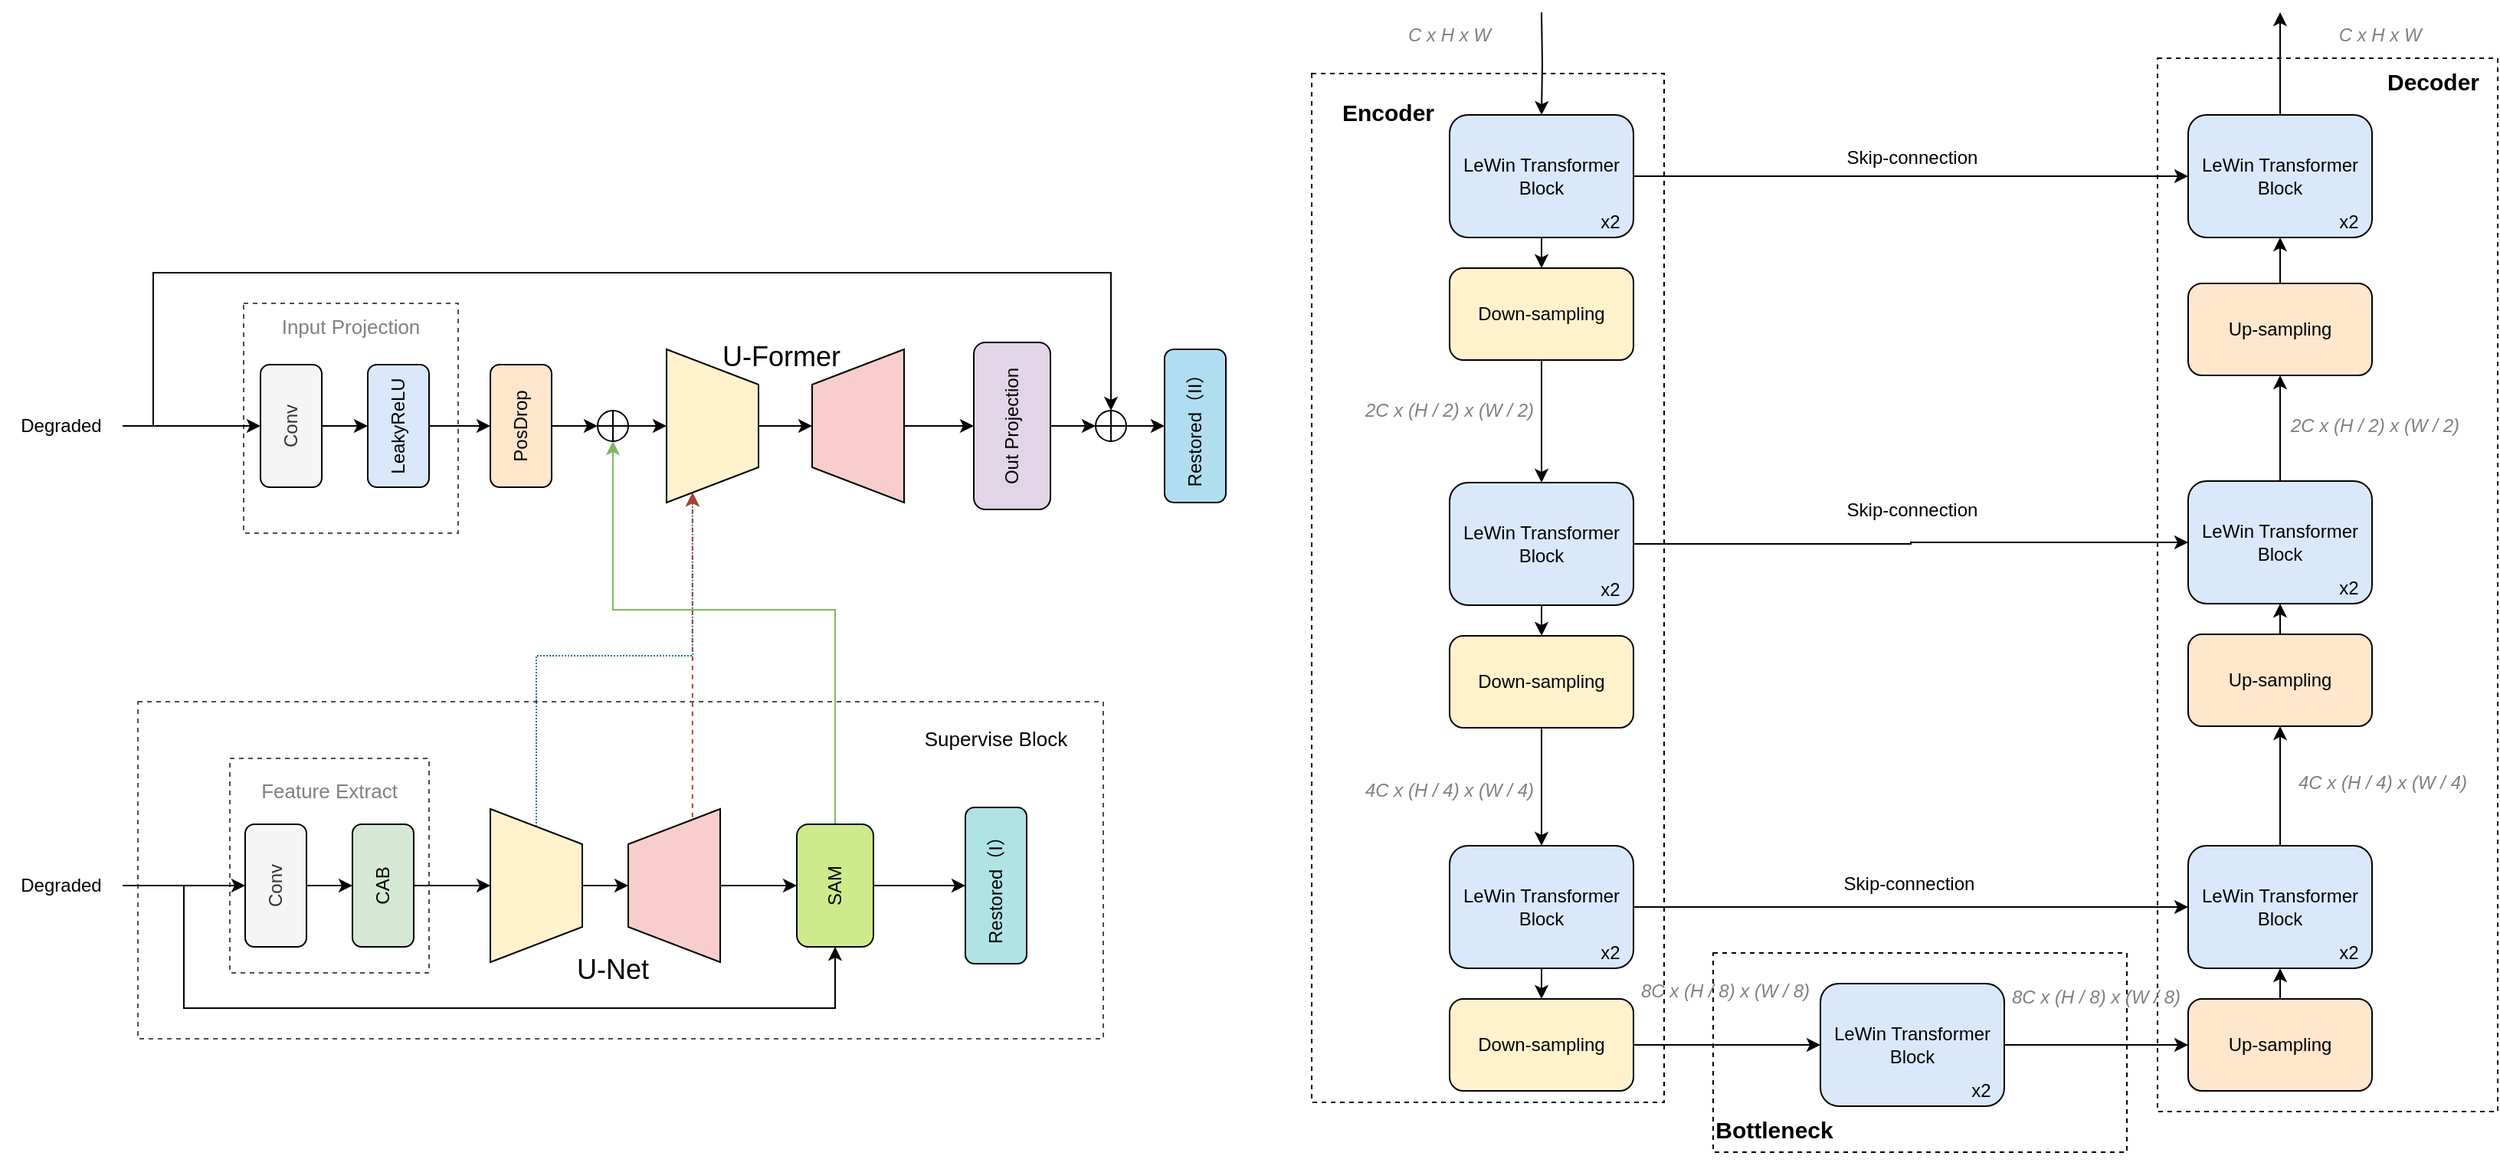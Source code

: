 <mxfile version="15.7.0" type="github">
  <diagram id="vylxja2e9uUPIjIBVGeI" name="第 1 页">
    <mxGraphModel dx="1483" dy="781" grid="1" gridSize="10" guides="1" tooltips="1" connect="1" arrows="1" fold="1" page="1" pageScale="1" pageWidth="827" pageHeight="1169" math="0" shadow="0">
      <root>
        <mxCell id="0" />
        <mxCell id="1" parent="0" />
        <mxCell id="cKF6XrIwRZo3c_A1Ql75-46" value="" style="rounded=0;whiteSpace=wrap;html=1;shadow=0;glass=0;labelBackgroundColor=none;sketch=0;fontColor=default;strokeColor=default;fillColor=none;dashed=1;" vertex="1" parent="1">
          <mxGeometry x="876" y="430" width="230" height="671.5" as="geometry" />
        </mxCell>
        <mxCell id="cKF6XrIwRZo3c_A1Ql75-1" value="&lt;pre style=&quot;background-color: rgb(255 , 255 , 255) ; font-family: &amp;quot;jetbrains mono&amp;quot; , monospace ; font-size: 10px&quot;&gt;&lt;br&gt;&lt;/pre&gt;" style="rounded=0;whiteSpace=wrap;html=1;verticalAlign=top;fillColor=none;align=left;dashed=1;strokeColor=#4D4D4D;fontColor=default;" vertex="1" parent="1">
          <mxGeometry x="110" y="840" width="630" height="220" as="geometry" />
        </mxCell>
        <mxCell id="cKF6XrIwRZo3c_A1Ql75-2" value="&lt;pre style=&quot;background-color: rgb(255 , 255 , 255) ; font-family: &amp;quot;jetbrains mono&amp;quot; , monospace ; font-size: 10px&quot;&gt;&lt;br&gt;&lt;/pre&gt;" style="rounded=0;whiteSpace=wrap;html=1;verticalAlign=top;fillColor=none;align=center;dashed=1;strokeColor=#4D4D4D;fontColor=default;" vertex="1" parent="1">
          <mxGeometry x="179" y="580" width="140" height="150" as="geometry" />
        </mxCell>
        <mxCell id="cKF6XrIwRZo3c_A1Ql75-3" value="&lt;pre style=&quot;background-color: rgb(255 , 255 , 255) ; font-family: &amp;quot;jetbrains mono&amp;quot; , monospace ; font-size: 10px&quot;&gt;&lt;br&gt;&lt;/pre&gt;" style="rounded=0;whiteSpace=wrap;html=1;verticalAlign=top;fillColor=none;align=center;dashed=1;strokeColor=#4D4D4D;fontColor=#666666;" vertex="1" parent="1">
          <mxGeometry x="170" y="877" width="130" height="140" as="geometry" />
        </mxCell>
        <mxCell id="cKF6XrIwRZo3c_A1Ql75-4" value="" style="edgeStyle=orthogonalEdgeStyle;rounded=0;orthogonalLoop=1;jettySize=auto;html=1;" edge="1" parent="1" source="cKF6XrIwRZo3c_A1Ql75-6" target="cKF6XrIwRZo3c_A1Ql75-8">
          <mxGeometry relative="1" as="geometry" />
        </mxCell>
        <mxCell id="cKF6XrIwRZo3c_A1Ql75-5" style="edgeStyle=orthogonalEdgeStyle;rounded=0;orthogonalLoop=1;jettySize=auto;html=1;entryX=0;entryY=0.5;entryDx=0;entryDy=0;labelBackgroundColor=default;fontSize=13;fontColor=default;strokeColor=default;exitX=1;exitY=0.5;exitDx=0;exitDy=0;" edge="1" parent="1" source="cKF6XrIwRZo3c_A1Ql75-6" target="cKF6XrIwRZo3c_A1Ql75-19">
          <mxGeometry relative="1" as="geometry">
            <Array as="points">
              <mxPoint x="140" y="960" />
              <mxPoint x="140" y="1040" />
              <mxPoint x="565" y="1040" />
            </Array>
            <mxPoint x="19" y="960" as="sourcePoint" />
          </mxGeometry>
        </mxCell>
        <mxCell id="cKF6XrIwRZo3c_A1Ql75-6" value="Degraded" style="rounded=0;whiteSpace=wrap;html=1;fillColor=none;strokeColor=none;fontColor=default;" vertex="1" parent="1">
          <mxGeometry x="20" y="940" width="80" height="40" as="geometry" />
        </mxCell>
        <mxCell id="cKF6XrIwRZo3c_A1Ql75-7" style="edgeStyle=orthogonalEdgeStyle;rounded=0;orthogonalLoop=1;jettySize=auto;html=1;exitX=0.5;exitY=1;exitDx=0;exitDy=0;entryX=0.5;entryY=0;entryDx=0;entryDy=0;" edge="1" parent="1" source="cKF6XrIwRZo3c_A1Ql75-8" target="cKF6XrIwRZo3c_A1Ql75-10">
          <mxGeometry relative="1" as="geometry" />
        </mxCell>
        <mxCell id="cKF6XrIwRZo3c_A1Ql75-8" value="Conv" style="rounded=1;whiteSpace=wrap;html=1;rotation=-90;verticalAlign=middle;fillColor=#f5f5f5;strokeColor=#000000;fontColor=#333333;" vertex="1" parent="1">
          <mxGeometry x="160" y="940" width="80" height="40" as="geometry" />
        </mxCell>
        <mxCell id="cKF6XrIwRZo3c_A1Ql75-9" style="edgeStyle=orthogonalEdgeStyle;rounded=0;orthogonalLoop=1;jettySize=auto;html=1;exitX=0.5;exitY=1;exitDx=0;exitDy=0;entryX=0.5;entryY=0;entryDx=0;entryDy=0;" edge="1" parent="1" source="cKF6XrIwRZo3c_A1Ql75-10" target="cKF6XrIwRZo3c_A1Ql75-13">
          <mxGeometry relative="1" as="geometry" />
        </mxCell>
        <mxCell id="cKF6XrIwRZo3c_A1Ql75-10" value="CAB" style="rounded=1;whiteSpace=wrap;html=1;rotation=-90;verticalAlign=middle;fillColor=#d5e8d4;strokeColor=#000000;fontColor=default;" vertex="1" parent="1">
          <mxGeometry x="230" y="940" width="80" height="40" as="geometry" />
        </mxCell>
        <mxCell id="cKF6XrIwRZo3c_A1Ql75-11" style="edgeStyle=orthogonalEdgeStyle;rounded=0;orthogonalLoop=1;jettySize=auto;html=1;exitX=1;exitY=0.5;exitDx=0;exitDy=0;fontColor=#FF170F;fillColor=#b1ddf0;strokeColor=#10739e;labelBackgroundColor=default;dashed=1;dashPattern=1 1;entryX=0;entryY=0.25;entryDx=0;entryDy=0;" edge="1" parent="1" source="cKF6XrIwRZo3c_A1Ql75-13" target="cKF6XrIwRZo3c_A1Ql75-24">
          <mxGeometry relative="1" as="geometry">
            <Array as="points">
              <mxPoint x="370" y="810" />
              <mxPoint x="472" y="810" />
            </Array>
            <mxPoint x="470" y="710" as="targetPoint" />
          </mxGeometry>
        </mxCell>
        <mxCell id="cKF6XrIwRZo3c_A1Ql75-12" style="edgeStyle=orthogonalEdgeStyle;rounded=0;orthogonalLoop=1;jettySize=auto;html=1;exitX=0.5;exitY=1;exitDx=0;exitDy=0;" edge="1" parent="1" source="cKF6XrIwRZo3c_A1Ql75-13" target="cKF6XrIwRZo3c_A1Ql75-16">
          <mxGeometry relative="1" as="geometry" />
        </mxCell>
        <mxCell id="cKF6XrIwRZo3c_A1Ql75-13" value="" style="verticalLabelPosition=middle;verticalAlign=middle;html=1;shape=trapezoid;perimeter=trapezoidPerimeter;whiteSpace=wrap;size=0.23;arcSize=10;flipV=1;labelPosition=center;align=center;rotation=-90;fillColor=#fff2cc;strokeColor=#000000;fontColor=default;" vertex="1" parent="1">
          <mxGeometry x="320" y="930" width="100" height="60" as="geometry" />
        </mxCell>
        <mxCell id="cKF6XrIwRZo3c_A1Ql75-14" value="" style="edgeStyle=orthogonalEdgeStyle;rounded=0;orthogonalLoop=1;jettySize=auto;html=1;" edge="1" parent="1" source="cKF6XrIwRZo3c_A1Ql75-16" target="cKF6XrIwRZo3c_A1Ql75-19">
          <mxGeometry relative="1" as="geometry" />
        </mxCell>
        <mxCell id="cKF6XrIwRZo3c_A1Ql75-15" style="edgeStyle=orthogonalEdgeStyle;rounded=0;orthogonalLoop=1;jettySize=auto;html=1;exitX=0;exitY=0.5;exitDx=0;exitDy=0;entryX=0;entryY=0.25;entryDx=0;entryDy=0;fontColor=#FF170F;fillColor=#fad9d5;strokeColor=#ae4132;labelBackgroundColor=default;dashed=1;" edge="1" parent="1" source="cKF6XrIwRZo3c_A1Ql75-16" target="cKF6XrIwRZo3c_A1Ql75-24">
          <mxGeometry relative="1" as="geometry">
            <mxPoint x="630" y="698.5" as="targetPoint" />
            <Array as="points">
              <mxPoint x="472" y="922" />
            </Array>
          </mxGeometry>
        </mxCell>
        <mxCell id="cKF6XrIwRZo3c_A1Ql75-16" value="" style="verticalLabelPosition=middle;verticalAlign=middle;html=1;shape=trapezoid;perimeter=trapezoidPerimeter;whiteSpace=wrap;size=0.23;arcSize=10;flipV=1;labelPosition=center;align=center;rotation=90;fillColor=#f8cecc;strokeColor=#000000;fontColor=default;" vertex="1" parent="1">
          <mxGeometry x="410" y="930" width="100" height="60" as="geometry" />
        </mxCell>
        <mxCell id="cKF6XrIwRZo3c_A1Ql75-17" value="" style="edgeStyle=orthogonalEdgeStyle;rounded=0;orthogonalLoop=1;jettySize=auto;html=1;" edge="1" parent="1" source="cKF6XrIwRZo3c_A1Ql75-19" target="cKF6XrIwRZo3c_A1Ql75-20">
          <mxGeometry relative="1" as="geometry" />
        </mxCell>
        <mxCell id="cKF6XrIwRZo3c_A1Ql75-18" style="edgeStyle=orthogonalEdgeStyle;rounded=0;orthogonalLoop=1;jettySize=auto;html=1;exitX=1;exitY=0.5;exitDx=0;exitDy=0;entryX=0.5;entryY=1;entryDx=0;entryDy=0;fontColor=#FF170F;fillColor=#d5e8d4;strokeColor=#82b366;gradientColor=#97d077;" edge="1" parent="1" source="cKF6XrIwRZo3c_A1Ql75-19" target="cKF6XrIwRZo3c_A1Ql75-39">
          <mxGeometry relative="1" as="geometry">
            <Array as="points">
              <mxPoint x="565" y="780" />
              <mxPoint x="420" y="780" />
            </Array>
            <mxPoint x="480" y="670" as="targetPoint" />
          </mxGeometry>
        </mxCell>
        <mxCell id="cKF6XrIwRZo3c_A1Ql75-19" value="SAM" style="rounded=1;whiteSpace=wrap;html=1;rotation=-90;verticalAlign=middle;fillColor=#cdeb8b;strokeColor=#000000;fontColor=default;" vertex="1" parent="1">
          <mxGeometry x="525" y="935" width="80" height="50" as="geometry" />
        </mxCell>
        <mxCell id="cKF6XrIwRZo3c_A1Ql75-20" value="Restored（I）" style="rounded=1;whiteSpace=wrap;html=1;rotation=-90;verticalAlign=middle;fillColor=#b0e3e6;strokeColor=#000000;fontColor=default;" vertex="1" parent="1">
          <mxGeometry x="619" y="940" width="102" height="40" as="geometry" />
        </mxCell>
        <mxCell id="cKF6XrIwRZo3c_A1Ql75-21" value="&lt;h2&gt;&lt;span style=&quot;font-weight: normal&quot;&gt;U-Net&lt;/span&gt;&lt;/h2&gt;" style="text;html=1;strokeColor=none;fillColor=none;align=center;verticalAlign=middle;whiteSpace=wrap;rounded=0;fontColor=default;" vertex="1" parent="1">
          <mxGeometry x="370" y="1000" width="100" height="30" as="geometry" />
        </mxCell>
        <mxCell id="cKF6XrIwRZo3c_A1Ql75-22" value="&lt;h3&gt;&lt;font color=&quot;#808080&quot; style=&quot;font-weight: normal ; font-size: 13px&quot;&gt;Feature Extract&lt;/font&gt;&lt;/h3&gt;" style="text;html=1;strokeColor=none;fillColor=none;align=center;verticalAlign=middle;whiteSpace=wrap;rounded=0;fontColor=#FF170F;" vertex="1" parent="1">
          <mxGeometry x="170" y="888" width="130" height="20" as="geometry" />
        </mxCell>
        <mxCell id="cKF6XrIwRZo3c_A1Ql75-23" value="" style="edgeStyle=orthogonalEdgeStyle;rounded=0;orthogonalLoop=1;jettySize=auto;html=1;fontColor=#FF170F;" edge="1" parent="1" source="cKF6XrIwRZo3c_A1Ql75-24" target="cKF6XrIwRZo3c_A1Ql75-26">
          <mxGeometry relative="1" as="geometry" />
        </mxCell>
        <mxCell id="cKF6XrIwRZo3c_A1Ql75-24" value="" style="verticalLabelPosition=middle;verticalAlign=middle;html=1;shape=trapezoid;perimeter=trapezoidPerimeter;whiteSpace=wrap;size=0.23;arcSize=10;flipV=1;labelPosition=center;align=center;rotation=-90;fillColor=#fff2cc;strokeColor=#000000;fontColor=default;" vertex="1" parent="1">
          <mxGeometry x="435" y="630" width="100" height="60" as="geometry" />
        </mxCell>
        <mxCell id="cKF6XrIwRZo3c_A1Ql75-25" value="" style="edgeStyle=orthogonalEdgeStyle;rounded=0;orthogonalLoop=1;jettySize=auto;html=1;fontColor=#FF170F;" edge="1" parent="1" source="cKF6XrIwRZo3c_A1Ql75-26" target="cKF6XrIwRZo3c_A1Ql75-42">
          <mxGeometry relative="1" as="geometry" />
        </mxCell>
        <mxCell id="cKF6XrIwRZo3c_A1Ql75-26" value="" style="verticalLabelPosition=middle;verticalAlign=middle;html=1;shape=trapezoid;perimeter=trapezoidPerimeter;whiteSpace=wrap;size=0.23;arcSize=10;flipV=1;labelPosition=center;align=center;rotation=90;fillColor=#f8cecc;strokeColor=#000000;fontColor=default;" vertex="1" parent="1">
          <mxGeometry x="530" y="630" width="100" height="60" as="geometry" />
        </mxCell>
        <mxCell id="cKF6XrIwRZo3c_A1Ql75-27" value="&lt;h2&gt;&lt;span style=&quot;font-weight: normal&quot;&gt;U-Former&lt;/span&gt;&lt;/h2&gt;" style="text;html=1;strokeColor=none;fillColor=none;align=center;verticalAlign=middle;whiteSpace=wrap;rounded=0;fontColor=default;" vertex="1" parent="1">
          <mxGeometry x="480" y="600" width="100" height="30" as="geometry" />
        </mxCell>
        <mxCell id="cKF6XrIwRZo3c_A1Ql75-28" value="" style="edgeStyle=orthogonalEdgeStyle;rounded=0;orthogonalLoop=1;jettySize=auto;html=1;fontColor=#FF170F;strokeColor=default;labelBackgroundColor=default;" edge="1" parent="1" source="cKF6XrIwRZo3c_A1Ql75-30" target="cKF6XrIwRZo3c_A1Ql75-32">
          <mxGeometry relative="1" as="geometry" />
        </mxCell>
        <mxCell id="cKF6XrIwRZo3c_A1Ql75-29" style="edgeStyle=orthogonalEdgeStyle;rounded=0;orthogonalLoop=1;jettySize=auto;html=1;entryX=0.5;entryY=0;entryDx=0;entryDy=0;labelBackgroundColor=default;fontSize=13;fontColor=default;strokeColor=default;exitX=1;exitY=0.5;exitDx=0;exitDy=0;" edge="1" parent="1" source="cKF6XrIwRZo3c_A1Ql75-30" target="cKF6XrIwRZo3c_A1Ql75-44">
          <mxGeometry relative="1" as="geometry">
            <mxPoint x="80" y="660" as="sourcePoint" />
            <Array as="points">
              <mxPoint x="120" y="660" />
              <mxPoint x="120" y="560" />
              <mxPoint x="745" y="560" />
            </Array>
            <mxPoint x="780" y="650" as="targetPoint" />
          </mxGeometry>
        </mxCell>
        <mxCell id="cKF6XrIwRZo3c_A1Ql75-30" value="Degraded" style="rounded=0;whiteSpace=wrap;html=1;fillColor=none;strokeColor=none;fontColor=default;" vertex="1" parent="1">
          <mxGeometry x="20" y="640" width="80" height="40" as="geometry" />
        </mxCell>
        <mxCell id="cKF6XrIwRZo3c_A1Ql75-31" style="edgeStyle=orthogonalEdgeStyle;rounded=0;orthogonalLoop=1;jettySize=auto;html=1;exitX=0.5;exitY=1;exitDx=0;exitDy=0;entryX=0.5;entryY=0;entryDx=0;entryDy=0;" edge="1" parent="1" source="cKF6XrIwRZo3c_A1Ql75-32" target="cKF6XrIwRZo3c_A1Ql75-34">
          <mxGeometry relative="1" as="geometry" />
        </mxCell>
        <mxCell id="cKF6XrIwRZo3c_A1Ql75-32" value="Conv" style="rounded=1;whiteSpace=wrap;html=1;rotation=-90;verticalAlign=middle;fillColor=#f5f5f5;strokeColor=#000000;fontColor=#333333;" vertex="1" parent="1">
          <mxGeometry x="170" y="640" width="80" height="40" as="geometry" />
        </mxCell>
        <mxCell id="cKF6XrIwRZo3c_A1Ql75-33" style="edgeStyle=orthogonalEdgeStyle;rounded=0;orthogonalLoop=1;jettySize=auto;html=1;exitX=0.5;exitY=1;exitDx=0;exitDy=0;entryX=0.5;entryY=0;entryDx=0;entryDy=0;fontColor=#FF170F;" edge="1" parent="1" source="cKF6XrIwRZo3c_A1Ql75-34" target="cKF6XrIwRZo3c_A1Ql75-36">
          <mxGeometry relative="1" as="geometry" />
        </mxCell>
        <mxCell id="cKF6XrIwRZo3c_A1Ql75-34" value="LeakyReLU" style="rounded=1;whiteSpace=wrap;html=1;rotation=-90;verticalAlign=middle;fillColor=#dae8fc;strokeColor=#000000;fontColor=default;" vertex="1" parent="1">
          <mxGeometry x="240" y="640" width="80" height="40" as="geometry" />
        </mxCell>
        <mxCell id="cKF6XrIwRZo3c_A1Ql75-35" value="" style="edgeStyle=orthogonalEdgeStyle;rounded=0;orthogonalLoop=1;jettySize=auto;html=1;fontColor=#FF170F;entryX=0;entryY=0.5;entryDx=0;entryDy=0;" edge="1" parent="1" source="cKF6XrIwRZo3c_A1Ql75-36" target="cKF6XrIwRZo3c_A1Ql75-39">
          <mxGeometry relative="1" as="geometry">
            <mxPoint x="400" y="660" as="targetPoint" />
          </mxGeometry>
        </mxCell>
        <mxCell id="cKF6XrIwRZo3c_A1Ql75-36" value="PosDrop" style="rounded=1;whiteSpace=wrap;html=1;rotation=-90;verticalAlign=middle;fillColor=#ffe6cc;strokeColor=#000000;fontColor=default;" vertex="1" parent="1">
          <mxGeometry x="320" y="640" width="80" height="40" as="geometry" />
        </mxCell>
        <mxCell id="cKF6XrIwRZo3c_A1Ql75-37" value="&lt;h3&gt;&lt;span style=&quot;font-weight: normal&quot;&gt;&lt;font color=&quot;#808080&quot; style=&quot;font-size: 13px&quot;&gt;Input Projection&lt;/font&gt;&lt;/span&gt;&lt;/h3&gt;" style="text;html=1;strokeColor=none;fillColor=none;align=center;verticalAlign=middle;whiteSpace=wrap;rounded=0;fontColor=#FF170F;" vertex="1" parent="1">
          <mxGeometry x="184" y="585" width="130" height="20" as="geometry" />
        </mxCell>
        <mxCell id="cKF6XrIwRZo3c_A1Ql75-38" value="" style="edgeStyle=orthogonalEdgeStyle;rounded=0;orthogonalLoop=1;jettySize=auto;html=1;fontColor=#FF170F;" edge="1" parent="1" source="cKF6XrIwRZo3c_A1Ql75-39" target="cKF6XrIwRZo3c_A1Ql75-24">
          <mxGeometry relative="1" as="geometry" />
        </mxCell>
        <mxCell id="cKF6XrIwRZo3c_A1Ql75-39" value="" style="shape=orEllipse;perimeter=ellipsePerimeter;whiteSpace=wrap;html=1;backgroundOutline=1;fontColor=#FF170F;strokeColor=#000000;align=center;verticalAlign=top;fillColor=default;" vertex="1" parent="1">
          <mxGeometry x="410" y="650" width="20" height="20" as="geometry" />
        </mxCell>
        <mxCell id="cKF6XrIwRZo3c_A1Ql75-40" value="Restored（II）" style="rounded=1;whiteSpace=wrap;html=1;rotation=-90;verticalAlign=middle;fillColor=#b1ddf0;strokeColor=default;fontColor=default;labelBackgroundColor=none;" vertex="1" parent="1">
          <mxGeometry x="750" y="640" width="100" height="40" as="geometry" />
        </mxCell>
        <mxCell id="cKF6XrIwRZo3c_A1Ql75-41" style="edgeStyle=orthogonalEdgeStyle;rounded=0;orthogonalLoop=1;jettySize=auto;html=1;exitX=0.5;exitY=1;exitDx=0;exitDy=0;entryX=0;entryY=0.5;entryDx=0;entryDy=0;labelBackgroundColor=default;fontSize=13;fontColor=default;strokeColor=default;" edge="1" parent="1" source="cKF6XrIwRZo3c_A1Ql75-42" target="cKF6XrIwRZo3c_A1Ql75-44">
          <mxGeometry relative="1" as="geometry" />
        </mxCell>
        <mxCell id="cKF6XrIwRZo3c_A1Ql75-42" value="Out Projection" style="rounded=1;whiteSpace=wrap;html=1;rotation=-90;verticalAlign=middle;fillColor=#e1d5e7;strokeColor=#000000;fontColor=default;" vertex="1" parent="1">
          <mxGeometry x="626" y="635" width="109" height="50" as="geometry" />
        </mxCell>
        <mxCell id="cKF6XrIwRZo3c_A1Ql75-43" style="edgeStyle=orthogonalEdgeStyle;rounded=0;orthogonalLoop=1;jettySize=auto;html=1;exitX=1;exitY=0.5;exitDx=0;exitDy=0;labelBackgroundColor=default;fontSize=13;fontColor=default;strokeColor=default;" edge="1" parent="1" source="cKF6XrIwRZo3c_A1Ql75-44" target="cKF6XrIwRZo3c_A1Ql75-40">
          <mxGeometry relative="1" as="geometry" />
        </mxCell>
        <mxCell id="cKF6XrIwRZo3c_A1Ql75-44" value="" style="shape=orEllipse;perimeter=ellipsePerimeter;whiteSpace=wrap;html=1;backgroundOutline=1;fontColor=default;strokeColor=default;align=center;verticalAlign=top;fillColor=default;labelBackgroundColor=default;" vertex="1" parent="1">
          <mxGeometry x="735" y="650" width="20" height="20" as="geometry" />
        </mxCell>
        <mxCell id="cKF6XrIwRZo3c_A1Ql75-45" value="Supervise Block" style="text;html=1;strokeColor=none;fillColor=none;align=center;verticalAlign=middle;whiteSpace=wrap;rounded=0;labelBackgroundColor=none;fontSize=13;fontColor=default;" vertex="1" parent="1">
          <mxGeometry x="610" y="853" width="120" height="22" as="geometry" />
        </mxCell>
        <mxCell id="cKF6XrIwRZo3c_A1Ql75-47" value="" style="rounded=0;whiteSpace=wrap;html=1;shadow=0;glass=0;labelBackgroundColor=none;sketch=0;fontColor=default;strokeColor=default;fillColor=none;dashed=1;" vertex="1" parent="1">
          <mxGeometry x="1138" y="1004" width="270" height="130" as="geometry" />
        </mxCell>
        <mxCell id="cKF6XrIwRZo3c_A1Ql75-48" value="" style="rounded=0;whiteSpace=wrap;html=1;shadow=0;glass=0;labelBackgroundColor=none;sketch=0;fontColor=default;strokeColor=default;fillColor=none;dashed=1;" vertex="1" parent="1">
          <mxGeometry x="1428" y="420" width="222" height="687.5" as="geometry" />
        </mxCell>
        <mxCell id="cKF6XrIwRZo3c_A1Ql75-49" value="" style="edgeStyle=orthogonalEdgeStyle;rounded=0;orthogonalLoop=1;jettySize=auto;html=1;fontColor=default;strokeColor=default;labelBackgroundColor=default;" edge="1" parent="1" target="cKF6XrIwRZo3c_A1Ql75-52">
          <mxGeometry relative="1" as="geometry">
            <mxPoint x="1026" y="390" as="sourcePoint" />
          </mxGeometry>
        </mxCell>
        <mxCell id="cKF6XrIwRZo3c_A1Ql75-50" style="edgeStyle=orthogonalEdgeStyle;rounded=0;orthogonalLoop=1;jettySize=auto;html=1;exitX=0.5;exitY=1;exitDx=0;exitDy=0;entryX=0.5;entryY=0;entryDx=0;entryDy=0;labelBackgroundColor=default;fontColor=default;strokeColor=default;" edge="1" parent="1" source="cKF6XrIwRZo3c_A1Ql75-52" target="cKF6XrIwRZo3c_A1Ql75-63">
          <mxGeometry relative="1" as="geometry" />
        </mxCell>
        <mxCell id="cKF6XrIwRZo3c_A1Ql75-51" style="edgeStyle=orthogonalEdgeStyle;rounded=0;orthogonalLoop=1;jettySize=auto;html=1;exitX=1;exitY=0.5;exitDx=0;exitDy=0;labelBackgroundColor=default;fontColor=default;startArrow=none;startFill=0;endArrow=classic;endFill=1;strokeColor=default;" edge="1" parent="1" source="cKF6XrIwRZo3c_A1Ql75-52" target="cKF6XrIwRZo3c_A1Ql75-81">
          <mxGeometry relative="1" as="geometry" />
        </mxCell>
        <mxCell id="cKF6XrIwRZo3c_A1Ql75-52" value="LeWin Transformer Block" style="rounded=1;whiteSpace=wrap;html=1;fillColor=#dae8fc;strokeColor=#000000;shadow=0;glass=0;sketch=0;labelBackgroundColor=none;fontColor=default;" vertex="1" parent="1">
          <mxGeometry x="966" y="457" width="120" height="80" as="geometry" />
        </mxCell>
        <mxCell id="cKF6XrIwRZo3c_A1Ql75-53" value="x2" style="text;html=1;strokeColor=none;fillColor=none;align=center;verticalAlign=middle;whiteSpace=wrap;rounded=0;shadow=0;glass=0;sketch=0;fontColor=default;labelBackgroundColor=none;" vertex="1" parent="1">
          <mxGeometry x="1056" y="517" width="30" height="20" as="geometry" />
        </mxCell>
        <mxCell id="cKF6XrIwRZo3c_A1Ql75-54" style="edgeStyle=orthogonalEdgeStyle;rounded=0;orthogonalLoop=1;jettySize=auto;html=1;exitX=0.5;exitY=1;exitDx=0;exitDy=0;entryX=0.5;entryY=0;entryDx=0;entryDy=0;labelBackgroundColor=default;fontColor=default;strokeColor=default;" edge="1" parent="1" source="cKF6XrIwRZo3c_A1Ql75-56" target="cKF6XrIwRZo3c_A1Ql75-65">
          <mxGeometry relative="1" as="geometry" />
        </mxCell>
        <mxCell id="cKF6XrIwRZo3c_A1Ql75-55" style="edgeStyle=orthogonalEdgeStyle;rounded=0;orthogonalLoop=1;jettySize=auto;html=1;exitX=1;exitY=0.5;exitDx=0;exitDy=0;entryX=0;entryY=0.5;entryDx=0;entryDy=0;labelBackgroundColor=default;fontColor=default;startArrow=none;startFill=0;endArrow=classic;endFill=1;strokeColor=default;" edge="1" parent="1" source="cKF6XrIwRZo3c_A1Ql75-56" target="cKF6XrIwRZo3c_A1Ql75-78">
          <mxGeometry relative="1" as="geometry" />
        </mxCell>
        <mxCell id="cKF6XrIwRZo3c_A1Ql75-56" value="LeWin Transformer Block" style="rounded=1;whiteSpace=wrap;html=1;fillColor=#dae8fc;strokeColor=#000000;shadow=0;glass=0;sketch=0;labelBackgroundColor=none;fontColor=default;" vertex="1" parent="1">
          <mxGeometry x="966" y="697" width="120" height="80" as="geometry" />
        </mxCell>
        <mxCell id="cKF6XrIwRZo3c_A1Ql75-57" value="x2" style="text;html=1;strokeColor=none;fillColor=none;align=center;verticalAlign=middle;whiteSpace=wrap;rounded=0;shadow=0;glass=0;sketch=0;fontColor=default;labelBackgroundColor=none;" vertex="1" parent="1">
          <mxGeometry x="1056" y="757" width="30" height="20" as="geometry" />
        </mxCell>
        <mxCell id="cKF6XrIwRZo3c_A1Ql75-58" style="edgeStyle=orthogonalEdgeStyle;rounded=0;orthogonalLoop=1;jettySize=auto;html=1;exitX=0.5;exitY=1;exitDx=0;exitDy=0;entryX=0.5;entryY=0;entryDx=0;entryDy=0;labelBackgroundColor=default;fontColor=default;strokeColor=default;" edge="1" parent="1" source="cKF6XrIwRZo3c_A1Ql75-60" target="cKF6XrIwRZo3c_A1Ql75-67">
          <mxGeometry relative="1" as="geometry" />
        </mxCell>
        <mxCell id="cKF6XrIwRZo3c_A1Ql75-59" style="edgeStyle=orthogonalEdgeStyle;rounded=0;orthogonalLoop=1;jettySize=auto;html=1;exitX=1;exitY=0.5;exitDx=0;exitDy=0;entryX=0;entryY=0.5;entryDx=0;entryDy=0;labelBackgroundColor=default;fontColor=default;startArrow=none;startFill=0;endArrow=classic;endFill=1;strokeColor=default;" edge="1" parent="1" source="cKF6XrIwRZo3c_A1Ql75-60" target="cKF6XrIwRZo3c_A1Ql75-75">
          <mxGeometry relative="1" as="geometry" />
        </mxCell>
        <mxCell id="cKF6XrIwRZo3c_A1Ql75-60" value="LeWin Transformer Block" style="rounded=1;whiteSpace=wrap;html=1;fillColor=#dae8fc;strokeColor=default;shadow=0;glass=0;sketch=0;labelBackgroundColor=none;fontColor=default;" vertex="1" parent="1">
          <mxGeometry x="966" y="934" width="120" height="80" as="geometry" />
        </mxCell>
        <mxCell id="cKF6XrIwRZo3c_A1Ql75-61" value="x2" style="text;html=1;strokeColor=none;fillColor=none;align=center;verticalAlign=middle;whiteSpace=wrap;rounded=0;shadow=0;glass=0;sketch=0;fontColor=default;labelBackgroundColor=none;" vertex="1" parent="1">
          <mxGeometry x="1056" y="994" width="30" height="20" as="geometry" />
        </mxCell>
        <mxCell id="cKF6XrIwRZo3c_A1Ql75-62" style="edgeStyle=orthogonalEdgeStyle;rounded=0;orthogonalLoop=1;jettySize=auto;html=1;exitX=0.5;exitY=1;exitDx=0;exitDy=0;labelBackgroundColor=default;fontColor=default;strokeColor=default;" edge="1" parent="1" source="cKF6XrIwRZo3c_A1Ql75-63" target="cKF6XrIwRZo3c_A1Ql75-56">
          <mxGeometry relative="1" as="geometry" />
        </mxCell>
        <mxCell id="cKF6XrIwRZo3c_A1Ql75-63" value="Down-sampling" style="rounded=1;whiteSpace=wrap;html=1;shadow=0;glass=0;labelBackgroundColor=none;sketch=0;strokeColor=#000000;fillColor=#fff2cc;fontColor=default;" vertex="1" parent="1">
          <mxGeometry x="966" y="557" width="120" height="60" as="geometry" />
        </mxCell>
        <mxCell id="cKF6XrIwRZo3c_A1Ql75-64" style="edgeStyle=orthogonalEdgeStyle;rounded=0;orthogonalLoop=1;jettySize=auto;html=1;exitX=0.5;exitY=1;exitDx=0;exitDy=0;labelBackgroundColor=default;fontColor=default;strokeColor=default;" edge="1" parent="1" source="cKF6XrIwRZo3c_A1Ql75-65" target="cKF6XrIwRZo3c_A1Ql75-60">
          <mxGeometry relative="1" as="geometry" />
        </mxCell>
        <mxCell id="cKF6XrIwRZo3c_A1Ql75-65" value="Down-sampling" style="rounded=1;whiteSpace=wrap;html=1;shadow=0;glass=0;labelBackgroundColor=none;sketch=0;strokeColor=#000000;fillColor=#fff2cc;fontColor=default;" vertex="1" parent="1">
          <mxGeometry x="966" y="797" width="120" height="60" as="geometry" />
        </mxCell>
        <mxCell id="cKF6XrIwRZo3c_A1Ql75-66" style="edgeStyle=orthogonalEdgeStyle;rounded=0;orthogonalLoop=1;jettySize=auto;html=1;exitX=1;exitY=0.5;exitDx=0;exitDy=0;labelBackgroundColor=default;fontColor=default;startArrow=none;startFill=0;endArrow=classic;endFill=1;strokeColor=default;" edge="1" parent="1" source="cKF6XrIwRZo3c_A1Ql75-67" target="cKF6XrIwRZo3c_A1Ql75-70">
          <mxGeometry relative="1" as="geometry" />
        </mxCell>
        <mxCell id="cKF6XrIwRZo3c_A1Ql75-67" value="Down-sampling" style="rounded=1;whiteSpace=wrap;html=1;shadow=0;glass=0;labelBackgroundColor=none;sketch=0;strokeColor=#000000;fillColor=#fff2cc;fontColor=default;" vertex="1" parent="1">
          <mxGeometry x="966" y="1034" width="120" height="60" as="geometry" />
        </mxCell>
        <mxCell id="cKF6XrIwRZo3c_A1Ql75-68" value="&lt;i&gt;&lt;font&gt;C x H x W&lt;/font&gt;&lt;/i&gt;" style="text;html=1;strokeColor=none;fillColor=none;align=center;verticalAlign=middle;whiteSpace=wrap;rounded=0;shadow=0;glass=0;labelBackgroundColor=none;sketch=0;fontColor=#808080;" vertex="1" parent="1">
          <mxGeometry x="936" y="390" width="60" height="30" as="geometry" />
        </mxCell>
        <mxCell id="cKF6XrIwRZo3c_A1Ql75-69" style="edgeStyle=orthogonalEdgeStyle;rounded=0;orthogonalLoop=1;jettySize=auto;html=1;exitX=1;exitY=0.5;exitDx=0;exitDy=0;labelBackgroundColor=default;fontColor=default;startArrow=none;startFill=0;endArrow=classic;endFill=1;strokeColor=default;" edge="1" parent="1" source="cKF6XrIwRZo3c_A1Ql75-70" target="cKF6XrIwRZo3c_A1Ql75-73">
          <mxGeometry relative="1" as="geometry" />
        </mxCell>
        <mxCell id="cKF6XrIwRZo3c_A1Ql75-70" value="LeWin Transformer Block" style="rounded=1;whiteSpace=wrap;html=1;fillColor=#dae8fc;strokeColor=default;shadow=0;glass=0;sketch=0;labelBackgroundColor=none;fontColor=default;" vertex="1" parent="1">
          <mxGeometry x="1208" y="1024" width="120" height="80" as="geometry" />
        </mxCell>
        <mxCell id="cKF6XrIwRZo3c_A1Ql75-71" value="x2" style="text;html=1;strokeColor=none;fillColor=none;align=center;verticalAlign=middle;whiteSpace=wrap;rounded=0;shadow=0;glass=0;sketch=0;fontColor=default;labelBackgroundColor=none;" vertex="1" parent="1">
          <mxGeometry x="1298" y="1084" width="30" height="20" as="geometry" />
        </mxCell>
        <mxCell id="cKF6XrIwRZo3c_A1Ql75-72" style="edgeStyle=orthogonalEdgeStyle;rounded=0;orthogonalLoop=1;jettySize=auto;html=1;exitX=0.5;exitY=0;exitDx=0;exitDy=0;entryX=0.5;entryY=1;entryDx=0;entryDy=0;labelBackgroundColor=default;fontColor=default;startArrow=none;startFill=0;endArrow=classic;endFill=1;strokeColor=default;" edge="1" parent="1" source="cKF6XrIwRZo3c_A1Ql75-73" target="cKF6XrIwRZo3c_A1Ql75-75">
          <mxGeometry relative="1" as="geometry" />
        </mxCell>
        <mxCell id="cKF6XrIwRZo3c_A1Ql75-73" value="Up-sampling" style="rounded=1;whiteSpace=wrap;html=1;shadow=0;glass=0;labelBackgroundColor=none;sketch=0;strokeColor=#000000;fillColor=#ffe6cc;fontColor=default;" vertex="1" parent="1">
          <mxGeometry x="1448" y="1034" width="120" height="60" as="geometry" />
        </mxCell>
        <mxCell id="cKF6XrIwRZo3c_A1Ql75-74" style="edgeStyle=orthogonalEdgeStyle;rounded=0;orthogonalLoop=1;jettySize=auto;html=1;exitX=0.5;exitY=0;exitDx=0;exitDy=0;labelBackgroundColor=default;fontColor=default;startArrow=none;startFill=0;endArrow=classic;endFill=1;strokeColor=default;" edge="1" parent="1" source="cKF6XrIwRZo3c_A1Ql75-75" target="cKF6XrIwRZo3c_A1Ql75-84">
          <mxGeometry relative="1" as="geometry" />
        </mxCell>
        <mxCell id="cKF6XrIwRZo3c_A1Ql75-75" value="LeWin Transformer Block" style="rounded=1;whiteSpace=wrap;html=1;fillColor=#dae8fc;strokeColor=default;shadow=0;glass=0;sketch=0;labelBackgroundColor=none;fontColor=default;" vertex="1" parent="1">
          <mxGeometry x="1448" y="934" width="120" height="80" as="geometry" />
        </mxCell>
        <mxCell id="cKF6XrIwRZo3c_A1Ql75-76" value="x2" style="text;html=1;strokeColor=none;fillColor=none;align=center;verticalAlign=middle;whiteSpace=wrap;rounded=0;shadow=0;glass=0;sketch=0;fontColor=default;labelBackgroundColor=none;" vertex="1" parent="1">
          <mxGeometry x="1538" y="994" width="30" height="20" as="geometry" />
        </mxCell>
        <mxCell id="cKF6XrIwRZo3c_A1Ql75-77" style="edgeStyle=orthogonalEdgeStyle;rounded=0;orthogonalLoop=1;jettySize=auto;html=1;exitX=0.5;exitY=0;exitDx=0;exitDy=0;entryX=0.5;entryY=1;entryDx=0;entryDy=0;labelBackgroundColor=default;fontColor=default;startArrow=none;startFill=0;endArrow=classic;endFill=1;strokeColor=default;" edge="1" parent="1" source="cKF6XrIwRZo3c_A1Ql75-78" target="cKF6XrIwRZo3c_A1Ql75-86">
          <mxGeometry relative="1" as="geometry" />
        </mxCell>
        <mxCell id="cKF6XrIwRZo3c_A1Ql75-78" value="LeWin Transformer Block" style="rounded=1;whiteSpace=wrap;html=1;fillColor=#dae8fc;strokeColor=default;shadow=0;glass=0;sketch=0;labelBackgroundColor=none;fontColor=default;" vertex="1" parent="1">
          <mxGeometry x="1448" y="696" width="120" height="80" as="geometry" />
        </mxCell>
        <mxCell id="cKF6XrIwRZo3c_A1Ql75-79" value="x2" style="text;html=1;strokeColor=none;fillColor=none;align=center;verticalAlign=middle;whiteSpace=wrap;rounded=0;shadow=0;glass=0;sketch=0;fontColor=default;labelBackgroundColor=none;" vertex="1" parent="1">
          <mxGeometry x="1538" y="756" width="30" height="20" as="geometry" />
        </mxCell>
        <mxCell id="cKF6XrIwRZo3c_A1Ql75-80" style="edgeStyle=orthogonalEdgeStyle;rounded=0;orthogonalLoop=1;jettySize=auto;html=1;exitX=0.5;exitY=0;exitDx=0;exitDy=0;labelBackgroundColor=default;fontColor=default;startArrow=none;startFill=0;endArrow=classic;endFill=1;strokeColor=default;" edge="1" parent="1" source="cKF6XrIwRZo3c_A1Ql75-81">
          <mxGeometry relative="1" as="geometry">
            <mxPoint x="1508" y="390" as="targetPoint" />
          </mxGeometry>
        </mxCell>
        <mxCell id="cKF6XrIwRZo3c_A1Ql75-81" value="LeWin Transformer Block" style="rounded=1;whiteSpace=wrap;html=1;fillColor=#dae8fc;strokeColor=default;shadow=0;glass=0;sketch=0;labelBackgroundColor=none;fontColor=default;" vertex="1" parent="1">
          <mxGeometry x="1448" y="457" width="120" height="80" as="geometry" />
        </mxCell>
        <mxCell id="cKF6XrIwRZo3c_A1Ql75-82" value="x2" style="text;html=1;strokeColor=none;fillColor=none;align=center;verticalAlign=middle;whiteSpace=wrap;rounded=0;shadow=0;glass=0;sketch=0;fontColor=default;labelBackgroundColor=none;" vertex="1" parent="1">
          <mxGeometry x="1538" y="517" width="30" height="20" as="geometry" />
        </mxCell>
        <mxCell id="cKF6XrIwRZo3c_A1Ql75-83" style="edgeStyle=orthogonalEdgeStyle;rounded=0;orthogonalLoop=1;jettySize=auto;html=1;exitX=0.5;exitY=0;exitDx=0;exitDy=0;entryX=0.5;entryY=1;entryDx=0;entryDy=0;labelBackgroundColor=default;fontColor=default;startArrow=none;startFill=0;endArrow=classic;endFill=1;strokeColor=default;" edge="1" parent="1" source="cKF6XrIwRZo3c_A1Ql75-84" target="cKF6XrIwRZo3c_A1Ql75-78">
          <mxGeometry relative="1" as="geometry" />
        </mxCell>
        <mxCell id="cKF6XrIwRZo3c_A1Ql75-84" value="Up-sampling" style="rounded=1;whiteSpace=wrap;html=1;shadow=0;glass=0;labelBackgroundColor=none;sketch=0;strokeColor=#000000;fillColor=#ffe6cc;fontColor=default;" vertex="1" parent="1">
          <mxGeometry x="1448" y="796" width="120" height="60" as="geometry" />
        </mxCell>
        <mxCell id="cKF6XrIwRZo3c_A1Ql75-85" style="edgeStyle=orthogonalEdgeStyle;rounded=0;orthogonalLoop=1;jettySize=auto;html=1;exitX=0.5;exitY=0;exitDx=0;exitDy=0;entryX=0.5;entryY=1;entryDx=0;entryDy=0;labelBackgroundColor=default;fontColor=default;startArrow=none;startFill=0;endArrow=classic;endFill=1;strokeColor=default;" edge="1" parent="1" source="cKF6XrIwRZo3c_A1Ql75-86" target="cKF6XrIwRZo3c_A1Ql75-81">
          <mxGeometry relative="1" as="geometry" />
        </mxCell>
        <mxCell id="cKF6XrIwRZo3c_A1Ql75-86" value="Up-sampling" style="rounded=1;whiteSpace=wrap;html=1;shadow=0;glass=0;labelBackgroundColor=none;sketch=0;strokeColor=#000000;fillColor=#ffe6cc;fontColor=default;" vertex="1" parent="1">
          <mxGeometry x="1448" y="567" width="120" height="60" as="geometry" />
        </mxCell>
        <mxCell id="cKF6XrIwRZo3c_A1Ql75-87" value="&lt;b&gt;&lt;font style=&quot;font-size: 15px&quot;&gt;Encoder&lt;/font&gt;&lt;/b&gt;" style="text;html=1;strokeColor=none;fillColor=none;align=center;verticalAlign=middle;whiteSpace=wrap;rounded=0;shadow=0;glass=0;dashed=1;labelBackgroundColor=none;sketch=0;fontColor=default;" vertex="1" parent="1">
          <mxGeometry x="886" y="430" width="80" height="50" as="geometry" />
        </mxCell>
        <mxCell id="cKF6XrIwRZo3c_A1Ql75-88" value="&lt;b&gt;&lt;font style=&quot;font-size: 15px&quot;&gt;Decoder&lt;/font&gt;&lt;/b&gt;" style="text;html=1;strokeColor=none;fillColor=none;align=center;verticalAlign=middle;whiteSpace=wrap;rounded=0;shadow=0;glass=0;dashed=1;labelBackgroundColor=none;sketch=0;fontColor=default;" vertex="1" parent="1">
          <mxGeometry x="1568" y="410" width="80" height="50" as="geometry" />
        </mxCell>
        <mxCell id="cKF6XrIwRZo3c_A1Ql75-89" value="&lt;span style=&quot;font-size: 15px&quot;&gt;&lt;b&gt;Bottleneck&lt;/b&gt;&lt;/span&gt;" style="text;html=1;strokeColor=none;fillColor=none;align=center;verticalAlign=middle;whiteSpace=wrap;rounded=0;shadow=0;glass=0;dashed=1;labelBackgroundColor=none;sketch=0;fontColor=default;" vertex="1" parent="1">
          <mxGeometry x="1138" y="1094" width="80" height="50" as="geometry" />
        </mxCell>
        <mxCell id="cKF6XrIwRZo3c_A1Ql75-90" value="&lt;i&gt;&lt;font&gt;2C x (H / 2) x (W / 2)&lt;/font&gt;&lt;/i&gt;" style="text;html=1;strokeColor=none;fillColor=none;align=center;verticalAlign=middle;whiteSpace=wrap;rounded=0;shadow=0;glass=0;labelBackgroundColor=none;sketch=0;fontColor=#808080;" vertex="1" parent="1">
          <mxGeometry x="906" y="635" width="120" height="30" as="geometry" />
        </mxCell>
        <mxCell id="cKF6XrIwRZo3c_A1Ql75-91" value="&lt;i&gt;&lt;font&gt;4C x (H / 4) x (W / 4)&lt;/font&gt;&lt;/i&gt;" style="text;html=1;strokeColor=none;fillColor=none;align=center;verticalAlign=middle;whiteSpace=wrap;rounded=0;shadow=0;glass=0;labelBackgroundColor=none;sketch=0;fontColor=#808080;" vertex="1" parent="1">
          <mxGeometry x="906" y="883" width="120" height="30" as="geometry" />
        </mxCell>
        <mxCell id="cKF6XrIwRZo3c_A1Ql75-92" value="&lt;i&gt;&lt;font&gt;8C x (H / 8) x (W / 8)&lt;/font&gt;&lt;/i&gt;" style="text;html=1;strokeColor=none;fillColor=none;align=center;verticalAlign=middle;whiteSpace=wrap;rounded=0;shadow=0;glass=0;labelBackgroundColor=none;sketch=0;fontColor=#808080;" vertex="1" parent="1">
          <mxGeometry x="1086" y="1014" width="120" height="30" as="geometry" />
        </mxCell>
        <mxCell id="cKF6XrIwRZo3c_A1Ql75-93" value="&lt;i&gt;&lt;font&gt;8C x (H / 8) x (W / 8)&lt;/font&gt;&lt;/i&gt;" style="text;html=1;strokeColor=none;fillColor=none;align=center;verticalAlign=middle;whiteSpace=wrap;rounded=0;shadow=0;glass=0;labelBackgroundColor=none;sketch=0;fontColor=#808080;" vertex="1" parent="1">
          <mxGeometry x="1328" y="1018" width="120" height="30" as="geometry" />
        </mxCell>
        <mxCell id="cKF6XrIwRZo3c_A1Ql75-94" value="&lt;i&gt;&lt;font&gt;4C x (H / 4) x (W / 4)&lt;/font&gt;&lt;/i&gt;" style="text;html=1;strokeColor=none;fillColor=none;align=center;verticalAlign=middle;whiteSpace=wrap;rounded=0;shadow=0;glass=0;labelBackgroundColor=none;sketch=0;fontColor=#808080;" vertex="1" parent="1">
          <mxGeometry x="1515" y="878" width="120" height="30" as="geometry" />
        </mxCell>
        <mxCell id="cKF6XrIwRZo3c_A1Ql75-95" value="&lt;i&gt;&lt;font&gt;2C x (H / 2) x (W / 2)&lt;/font&gt;&lt;/i&gt;" style="text;html=1;strokeColor=none;fillColor=none;align=center;verticalAlign=middle;whiteSpace=wrap;rounded=0;shadow=0;glass=0;labelBackgroundColor=none;sketch=0;fontColor=#808080;" vertex="1" parent="1">
          <mxGeometry x="1510" y="645" width="120" height="30" as="geometry" />
        </mxCell>
        <mxCell id="cKF6XrIwRZo3c_A1Ql75-96" value="&lt;i&gt;&lt;font&gt;C x H x W&amp;nbsp;&lt;/font&gt;&lt;/i&gt;" style="text;html=1;strokeColor=none;fillColor=none;align=center;verticalAlign=middle;whiteSpace=wrap;rounded=0;shadow=0;glass=0;labelBackgroundColor=none;sketch=0;fontColor=#808080;" vertex="1" parent="1">
          <mxGeometry x="1515" y="390" width="120" height="30" as="geometry" />
        </mxCell>
        <mxCell id="cKF6XrIwRZo3c_A1Ql75-97" value="Skip-connection" style="text;html=1;strokeColor=none;fillColor=none;align=center;verticalAlign=middle;whiteSpace=wrap;rounded=0;" vertex="1" parent="1">
          <mxGeometry x="1208" y="700" width="120" height="30" as="geometry" />
        </mxCell>
        <mxCell id="cKF6XrIwRZo3c_A1Ql75-98" value="Skip-connection" style="text;html=1;strokeColor=none;fillColor=none;align=center;verticalAlign=middle;whiteSpace=wrap;rounded=0;" vertex="1" parent="1">
          <mxGeometry x="1206" y="944" width="120" height="30" as="geometry" />
        </mxCell>
        <mxCell id="cKF6XrIwRZo3c_A1Ql75-99" value="Skip-connection" style="text;html=1;strokeColor=none;fillColor=none;align=center;verticalAlign=middle;whiteSpace=wrap;rounded=0;" vertex="1" parent="1">
          <mxGeometry x="1208" y="470" width="120" height="30" as="geometry" />
        </mxCell>
      </root>
    </mxGraphModel>
  </diagram>
</mxfile>

